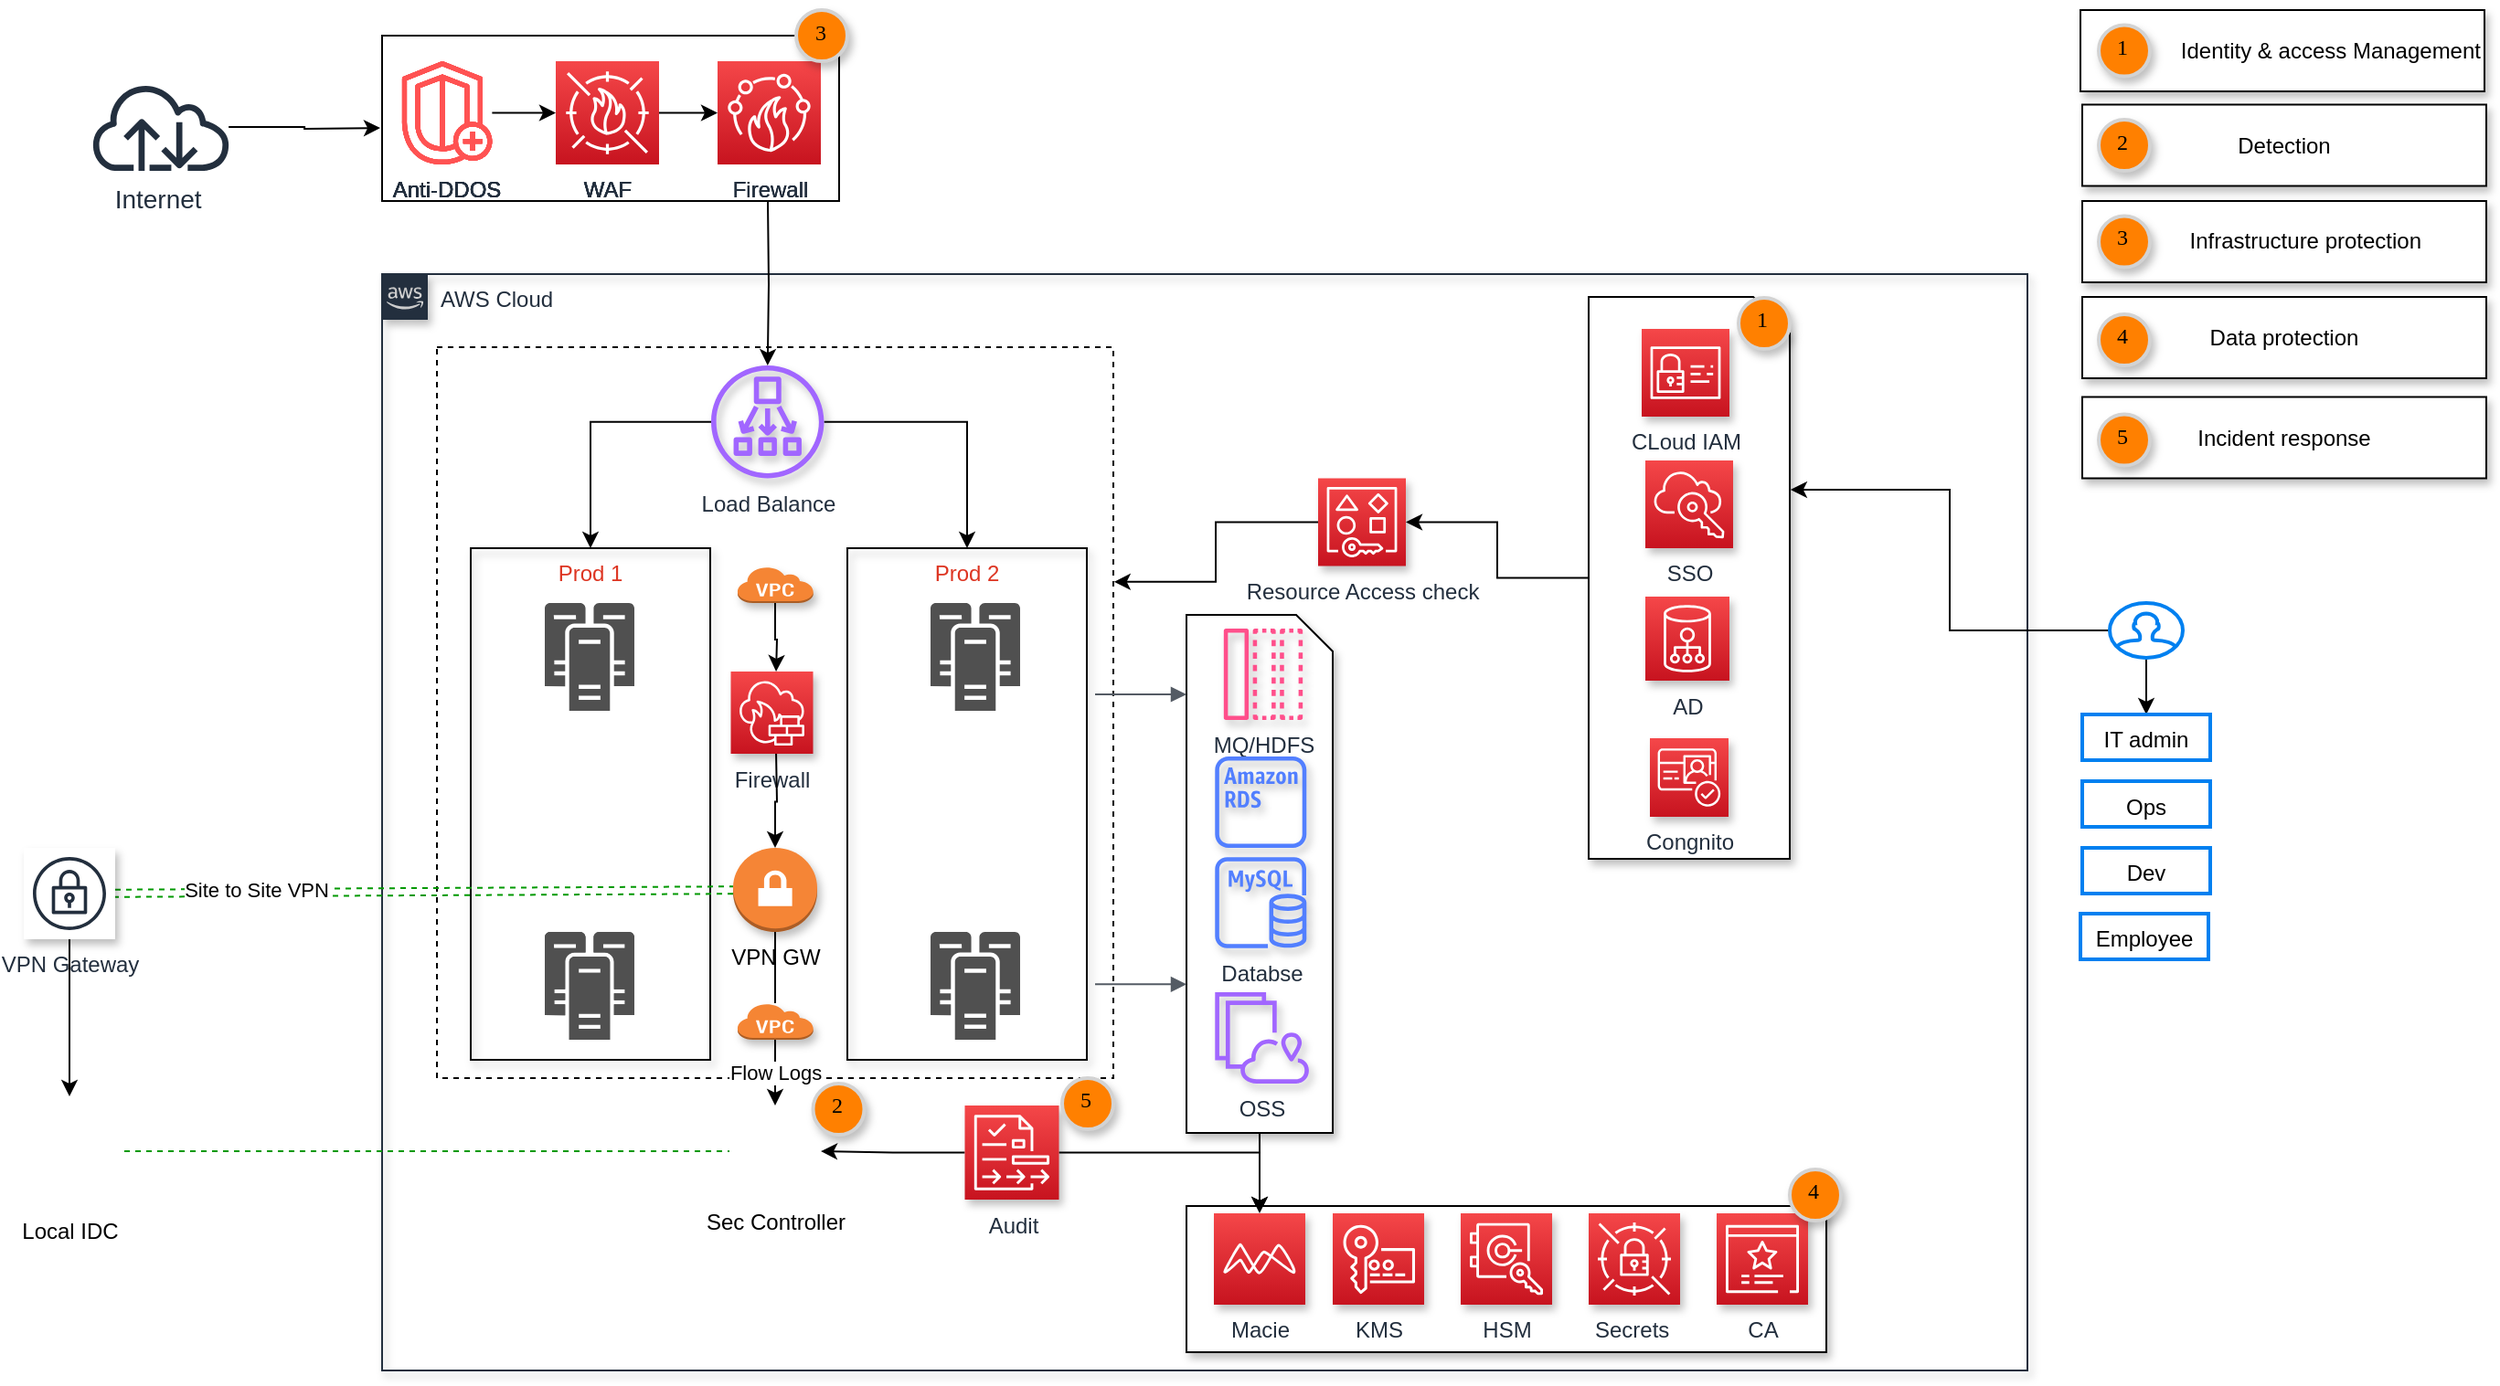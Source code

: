 <mxfile version="15.0.3" type="github">
  <diagram id="Ht1M8jgEwFfnCIfOTk4-" name="Page-1">
    <mxGraphModel dx="1703" dy="727" grid="1" gridSize="10" guides="1" tooltips="1" connect="1" arrows="1" fold="1" page="1" pageScale="1" pageWidth="1169" pageHeight="827" math="0" shadow="0">
      <root>
        <mxCell id="0" />
        <mxCell id="1" parent="0" />
        <mxCell id="SFy-r6-ZwJ_fSL5g5nnQ-179" value="AWS Cloud" style="points=[[0,0],[0.25,0],[0.5,0],[0.75,0],[1,0],[1,0.25],[1,0.5],[1,0.75],[1,1],[0.75,1],[0.5,1],[0.25,1],[0,1],[0,0.75],[0,0.5],[0,0.25]];outlineConnect=0;gradientColor=none;html=1;whiteSpace=wrap;fontSize=12;fontStyle=0;shape=mxgraph.aws4.group;grIcon=mxgraph.aws4.group_aws_cloud_alt;strokeColor=#232F3E;fillColor=none;verticalAlign=top;align=left;spacingLeft=30;fontColor=#232F3E;dashed=0;shadow=1;" vertex="1" parent="1">
          <mxGeometry x="240" y="160" width="900" height="600" as="geometry" />
        </mxCell>
        <mxCell id="SFy-r6-ZwJ_fSL5g5nnQ-29" value="" style="fillColor=none;strokeColor=#000000;verticalAlign=top;fontStyle=0;fontColor=#DD3522;" vertex="1" parent="1">
          <mxGeometry x="240" y="29.5" width="250" height="90.5" as="geometry" />
        </mxCell>
        <mxCell id="UEzPUAAOIrF-is8g5C7q-107" value="" style="rounded=0;whiteSpace=wrap;html=1;labelBackgroundColor=none;fillColor=none;dashed=1;" parent="1" vertex="1">
          <mxGeometry x="270" y="200" width="370" height="400" as="geometry" />
        </mxCell>
        <mxCell id="SFy-r6-ZwJ_fSL5g5nnQ-14" style="edgeStyle=orthogonalEdgeStyle;rounded=0;orthogonalLoop=1;jettySize=auto;html=1;entryX=0;entryY=0.5;entryDx=0;entryDy=0;" edge="1" parent="1" source="SFy-r6-ZwJ_fSL5g5nnQ-13">
          <mxGeometry relative="1" as="geometry">
            <mxPoint x="239" y="80" as="targetPoint" />
          </mxGeometry>
        </mxCell>
        <mxCell id="SFy-r6-ZwJ_fSL5g5nnQ-13" value="&lt;font style=&quot;font-size: 14px&quot;&gt;Internet&amp;nbsp;&lt;/font&gt;" style="outlineConnect=0;fontColor=#232F3E;gradientColor=none;fillColor=#232F3E;strokeColor=none;dashed=0;verticalLabelPosition=bottom;verticalAlign=top;align=center;html=1;fontSize=12;fontStyle=0;aspect=fixed;pointerEvents=1;shape=mxgraph.aws4.internet;" vertex="1" parent="1">
          <mxGeometry x="80" y="55.5" width="78" height="48" as="geometry" />
        </mxCell>
        <mxCell id="SFy-r6-ZwJ_fSL5g5nnQ-16" value="Anti-DDOS" style="outlineConnect=0;fontColor=#232F3E;gradientColor=none;fillColor=#FF5252;strokeColor=none;dashed=0;verticalLabelPosition=bottom;verticalAlign=top;align=center;html=1;fontSize=12;fontStyle=0;aspect=fixed;pointerEvents=1;shape=mxgraph.aws4.shield_shield_advanced;" vertex="1" parent="1">
          <mxGeometry x="250" y="43.5" width="50.71" height="56.5" as="geometry" />
        </mxCell>
        <mxCell id="SFy-r6-ZwJ_fSL5g5nnQ-17" value="WAF" style="points=[[0,0,0],[0.25,0,0],[0.5,0,0],[0.75,0,0],[1,0,0],[0,1,0],[0.25,1,0],[0.5,1,0],[0.75,1,0],[1,1,0],[0,0.25,0],[0,0.5,0],[0,0.75,0],[1,0.25,0],[1,0.5,0],[1,0.75,0]];outlineConnect=0;fontColor=#232F3E;gradientColor=#F54749;gradientDirection=north;fillColor=#C7131F;strokeColor=#ffffff;dashed=0;verticalLabelPosition=bottom;verticalAlign=top;align=center;html=1;fontSize=12;fontStyle=0;aspect=fixed;shape=mxgraph.aws4.resourceIcon;resIcon=mxgraph.aws4.waf;" vertex="1" parent="1">
          <mxGeometry x="335" y="43.5" width="56.5" height="56.5" as="geometry" />
        </mxCell>
        <mxCell id="SFy-r6-ZwJ_fSL5g5nnQ-20" value="Firewall" style="points=[[0,0,0],[0.25,0,0],[0.5,0,0],[0.75,0,0],[1,0,0],[0,1,0],[0.25,1,0],[0.5,1,0],[0.75,1,0],[1,1,0],[0,0.25,0],[0,0.5,0],[0,0.75,0],[1,0.25,0],[1,0.5,0],[1,0.75,0]];outlineConnect=0;fontColor=#232F3E;gradientColor=#F54749;gradientDirection=north;fillColor=#C7131F;strokeColor=#ffffff;dashed=0;verticalLabelPosition=bottom;verticalAlign=top;align=center;html=1;fontSize=12;fontStyle=0;aspect=fixed;shape=mxgraph.aws4.resourceIcon;resIcon=mxgraph.aws4.firewall_manager;" vertex="1" parent="1">
          <mxGeometry x="423.5" y="43.5" width="56.5" height="56.5" as="geometry" />
        </mxCell>
        <mxCell id="SFy-r6-ZwJ_fSL5g5nnQ-21" value="Firewall" style="points=[[0,0,0],[0.25,0,0],[0.5,0,0],[0.75,0,0],[1,0,0],[0,1,0],[0.25,1,0],[0.5,1,0],[0.75,1,0],[1,1,0],[0,0.25,0],[0,0.5,0],[0,0.75,0],[1,0.25,0],[1,0.5,0],[1,0.75,0]];outlineConnect=0;fontColor=#232F3E;gradientColor=#F54749;gradientDirection=north;fillColor=#C7131F;strokeColor=#ffffff;dashed=0;verticalLabelPosition=bottom;verticalAlign=top;align=center;html=1;fontSize=12;fontStyle=0;aspect=fixed;shape=mxgraph.aws4.resourceIcon;resIcon=mxgraph.aws4.firewall_manager;" vertex="1" parent="1">
          <mxGeometry x="423.5" y="43.5" width="56.5" height="56.5" as="geometry" />
        </mxCell>
        <mxCell id="SFy-r6-ZwJ_fSL5g5nnQ-51" value="" style="edgeStyle=orthogonalEdgeStyle;rounded=0;orthogonalLoop=1;jettySize=auto;html=1;" edge="1" parent="1" target="SFy-r6-ZwJ_fSL5g5nnQ-49">
          <mxGeometry relative="1" as="geometry">
            <mxPoint x="451" y="120" as="sourcePoint" />
          </mxGeometry>
        </mxCell>
        <mxCell id="SFy-r6-ZwJ_fSL5g5nnQ-23" value="Firewall" style="points=[[0,0,0],[0.25,0,0],[0.5,0,0],[0.75,0,0],[1,0,0],[0,1,0],[0.25,1,0],[0.5,1,0],[0.75,1,0],[1,1,0],[0,0.25,0],[0,0.5,0],[0,0.75,0],[1,0.25,0],[1,0.5,0],[1,0.75,0]];outlineConnect=0;fontColor=#232F3E;gradientColor=#F54749;gradientDirection=north;fillColor=#C7131F;strokeColor=#ffffff;dashed=0;verticalLabelPosition=bottom;verticalAlign=top;align=center;html=1;fontSize=12;fontStyle=0;aspect=fixed;shape=mxgraph.aws4.resourceIcon;resIcon=mxgraph.aws4.firewall_manager;flipH=1;" vertex="1" parent="1">
          <mxGeometry x="423.5" y="43.5" width="56.5" height="56.5" as="geometry" />
        </mxCell>
        <mxCell id="SFy-r6-ZwJ_fSL5g5nnQ-27" value="Anti-DDOS" style="outlineConnect=0;fontColor=#232F3E;gradientColor=none;fillColor=#FF5252;strokeColor=none;dashed=0;verticalLabelPosition=bottom;verticalAlign=top;align=center;html=1;fontSize=12;fontStyle=0;aspect=fixed;pointerEvents=1;shape=mxgraph.aws4.shield_shield_advanced;" vertex="1" parent="1">
          <mxGeometry x="250" y="43.5" width="50.71" height="56.5" as="geometry" />
        </mxCell>
        <mxCell id="SFy-r6-ZwJ_fSL5g5nnQ-28" value="WAF" style="points=[[0,0,0],[0.25,0,0],[0.5,0,0],[0.75,0,0],[1,0,0],[0,1,0],[0.25,1,0],[0.5,1,0],[0.75,1,0],[1,1,0],[0,0.25,0],[0,0.5,0],[0,0.75,0],[1,0.25,0],[1,0.5,0],[1,0.75,0]];outlineConnect=0;fontColor=#232F3E;gradientColor=#F54749;gradientDirection=north;fillColor=#C7131F;strokeColor=#ffffff;dashed=0;verticalLabelPosition=bottom;verticalAlign=top;align=center;html=1;fontSize=12;fontStyle=0;aspect=fixed;shape=mxgraph.aws4.resourceIcon;resIcon=mxgraph.aws4.waf;" vertex="1" parent="1">
          <mxGeometry x="335" y="43.5" width="56.5" height="56.5" as="geometry" />
        </mxCell>
        <mxCell id="SFy-r6-ZwJ_fSL5g5nnQ-32" value="Anti-DDOS" style="outlineConnect=0;fontColor=#232F3E;gradientColor=none;fillColor=#FF5252;strokeColor=none;dashed=0;verticalLabelPosition=bottom;verticalAlign=top;align=center;html=1;fontSize=12;fontStyle=0;aspect=fixed;pointerEvents=1;shape=mxgraph.aws4.shield_shield_advanced;" vertex="1" parent="1">
          <mxGeometry x="250" y="43.5" width="50.71" height="56.5" as="geometry" />
        </mxCell>
        <mxCell id="SFy-r6-ZwJ_fSL5g5nnQ-33" value="WAF" style="points=[[0,0,0],[0.25,0,0],[0.5,0,0],[0.75,0,0],[1,0,0],[0,1,0],[0.25,1,0],[0.5,1,0],[0.75,1,0],[1,1,0],[0,0.25,0],[0,0.5,0],[0,0.75,0],[1,0.25,0],[1,0.5,0],[1,0.75,0]];outlineConnect=0;fontColor=#232F3E;gradientColor=#F54749;gradientDirection=north;fillColor=#C7131F;strokeColor=#ffffff;dashed=0;verticalLabelPosition=bottom;verticalAlign=top;align=center;html=1;fontSize=12;fontStyle=0;aspect=fixed;shape=mxgraph.aws4.resourceIcon;resIcon=mxgraph.aws4.waf;" vertex="1" parent="1">
          <mxGeometry x="335" y="43.5" width="56.5" height="56.5" as="geometry" />
        </mxCell>
        <mxCell id="SFy-r6-ZwJ_fSL5g5nnQ-34" value="Anti-DDOS" style="outlineConnect=0;fontColor=#232F3E;gradientColor=none;fillColor=#FF5252;strokeColor=none;dashed=0;verticalLabelPosition=bottom;verticalAlign=top;align=center;html=1;fontSize=12;fontStyle=0;aspect=fixed;pointerEvents=1;shape=mxgraph.aws4.shield_shield_advanced;" vertex="1" parent="1">
          <mxGeometry x="250" y="43.5" width="50.71" height="56.5" as="geometry" />
        </mxCell>
        <mxCell id="SFy-r6-ZwJ_fSL5g5nnQ-35" value="WAF" style="points=[[0,0,0],[0.25,0,0],[0.5,0,0],[0.75,0,0],[1,0,0],[0,1,0],[0.25,1,0],[0.5,1,0],[0.75,1,0],[1,1,0],[0,0.25,0],[0,0.5,0],[0,0.75,0],[1,0.25,0],[1,0.5,0],[1,0.75,0]];outlineConnect=0;fontColor=#232F3E;gradientColor=#F54749;gradientDirection=north;fillColor=#C7131F;strokeColor=#ffffff;dashed=0;verticalLabelPosition=bottom;verticalAlign=top;align=center;html=1;fontSize=12;fontStyle=0;aspect=fixed;shape=mxgraph.aws4.resourceIcon;resIcon=mxgraph.aws4.waf;" vertex="1" parent="1">
          <mxGeometry x="335" y="43.5" width="56.5" height="56.5" as="geometry" />
        </mxCell>
        <mxCell id="SFy-r6-ZwJ_fSL5g5nnQ-36" value="Anti-DDOS" style="outlineConnect=0;fontColor=#232F3E;gradientColor=none;fillColor=#FF5252;strokeColor=none;dashed=0;verticalLabelPosition=bottom;verticalAlign=top;align=center;html=1;fontSize=12;fontStyle=0;aspect=fixed;pointerEvents=1;shape=mxgraph.aws4.shield_shield_advanced;" vertex="1" parent="1">
          <mxGeometry x="250" y="43.5" width="50.71" height="56.5" as="geometry" />
        </mxCell>
        <mxCell id="SFy-r6-ZwJ_fSL5g5nnQ-44" value="" style="edgeStyle=orthogonalEdgeStyle;rounded=0;orthogonalLoop=1;jettySize=auto;html=1;" edge="1" parent="1" source="SFy-r6-ZwJ_fSL5g5nnQ-41" target="SFy-r6-ZwJ_fSL5g5nnQ-23">
          <mxGeometry relative="1" as="geometry" />
        </mxCell>
        <mxCell id="SFy-r6-ZwJ_fSL5g5nnQ-41" value="WAF" style="points=[[0,0,0],[0.25,0,0],[0.5,0,0],[0.75,0,0],[1,0,0],[0,1,0],[0.25,1,0],[0.5,1,0],[0.75,1,0],[1,1,0],[0,0.25,0],[0,0.5,0],[0,0.75,0],[1,0.25,0],[1,0.5,0],[1,0.75,0]];outlineConnect=0;fontColor=#232F3E;gradientColor=#F54749;gradientDirection=north;fillColor=#C7131F;strokeColor=#ffffff;dashed=0;verticalLabelPosition=bottom;verticalAlign=top;align=center;html=1;fontSize=12;fontStyle=0;aspect=fixed;shape=mxgraph.aws4.resourceIcon;resIcon=mxgraph.aws4.waf;" vertex="1" parent="1">
          <mxGeometry x="335" y="43.5" width="56.5" height="56.5" as="geometry" />
        </mxCell>
        <mxCell id="SFy-r6-ZwJ_fSL5g5nnQ-43" value="" style="edgeStyle=orthogonalEdgeStyle;rounded=0;orthogonalLoop=1;jettySize=auto;html=1;" edge="1" parent="1" source="SFy-r6-ZwJ_fSL5g5nnQ-42" target="SFy-r6-ZwJ_fSL5g5nnQ-41">
          <mxGeometry relative="1" as="geometry" />
        </mxCell>
        <mxCell id="SFy-r6-ZwJ_fSL5g5nnQ-42" value="Anti-DDOS" style="outlineConnect=0;fontColor=#232F3E;gradientColor=none;fillColor=#FF5252;strokeColor=none;dashed=0;verticalLabelPosition=bottom;verticalAlign=top;align=center;html=1;fontSize=12;fontStyle=0;aspect=fixed;pointerEvents=1;shape=mxgraph.aws4.shield_shield_advanced;" vertex="1" parent="1">
          <mxGeometry x="250" y="43.5" width="50.71" height="56.5" as="geometry" />
        </mxCell>
        <mxCell id="SFy-r6-ZwJ_fSL5g5nnQ-66" style="edgeStyle=orthogonalEdgeStyle;rounded=0;orthogonalLoop=1;jettySize=auto;html=1;entryX=0.5;entryY=0;entryDx=0;entryDy=0;" edge="1" parent="1" source="SFy-r6-ZwJ_fSL5g5nnQ-49" target="SFy-r6-ZwJ_fSL5g5nnQ-55">
          <mxGeometry relative="1" as="geometry" />
        </mxCell>
        <mxCell id="SFy-r6-ZwJ_fSL5g5nnQ-70" style="edgeStyle=orthogonalEdgeStyle;rounded=0;orthogonalLoop=1;jettySize=auto;html=1;entryX=0.5;entryY=0;entryDx=0;entryDy=0;" edge="1" parent="1" source="SFy-r6-ZwJ_fSL5g5nnQ-49" target="SFy-r6-ZwJ_fSL5g5nnQ-67">
          <mxGeometry relative="1" as="geometry" />
        </mxCell>
        <mxCell id="SFy-r6-ZwJ_fSL5g5nnQ-49" value="Load Balance" style="outlineConnect=0;fontColor=#232F3E;gradientColor=none;fillColor=#A166FF;strokeColor=none;dashed=0;verticalLabelPosition=bottom;verticalAlign=top;align=center;html=1;fontSize=12;fontStyle=0;aspect=fixed;pointerEvents=1;shape=mxgraph.aws4.network_load_balancer;shadow=1;direction=south;" vertex="1" parent="1">
          <mxGeometry x="420" y="210" width="61.75" height="61.75" as="geometry" />
        </mxCell>
        <mxCell id="SFy-r6-ZwJ_fSL5g5nnQ-55" value="Prod 1" style="fillColor=none;strokeColor=#000000;verticalAlign=top;fontStyle=0;fontColor=#DD3522;shadow=1;" vertex="1" parent="1">
          <mxGeometry x="288.5" y="310" width="131" height="280" as="geometry" />
        </mxCell>
        <mxCell id="SFy-r6-ZwJ_fSL5g5nnQ-67" value="Prod 2" style="fillColor=none;strokeColor=#000000;verticalAlign=top;fontStyle=0;fontColor=#DD3522;shadow=1;" vertex="1" parent="1">
          <mxGeometry x="494.5" y="310" width="131" height="280" as="geometry" />
        </mxCell>
        <mxCell id="SFy-r6-ZwJ_fSL5g5nnQ-82" value="" style="pointerEvents=1;shadow=0;dashed=0;html=1;strokeColor=none;fillColor=#505050;labelPosition=center;verticalLabelPosition=bottom;verticalAlign=top;outlineConnect=0;align=center;shape=mxgraph.office.servers.cluster_server;" vertex="1" parent="1">
          <mxGeometry x="329" y="340" width="49" height="59" as="geometry" />
        </mxCell>
        <mxCell id="SFy-r6-ZwJ_fSL5g5nnQ-84" value="" style="pointerEvents=1;shadow=0;dashed=0;html=1;strokeColor=none;fillColor=#505050;labelPosition=center;verticalLabelPosition=bottom;verticalAlign=top;outlineConnect=0;align=center;shape=mxgraph.office.servers.cluster_server;" vertex="1" parent="1">
          <mxGeometry x="329" y="520" width="49" height="59" as="geometry" />
        </mxCell>
        <mxCell id="SFy-r6-ZwJ_fSL5g5nnQ-85" value="" style="pointerEvents=1;shadow=0;dashed=0;html=1;strokeColor=none;fillColor=#505050;labelPosition=center;verticalLabelPosition=bottom;verticalAlign=top;outlineConnect=0;align=center;shape=mxgraph.office.servers.cluster_server;" vertex="1" parent="1">
          <mxGeometry x="329" y="520" width="49" height="59" as="geometry" />
        </mxCell>
        <mxCell id="SFy-r6-ZwJ_fSL5g5nnQ-87" value="" style="pointerEvents=1;shadow=0;dashed=0;html=1;strokeColor=none;fillColor=#505050;labelPosition=center;verticalLabelPosition=bottom;verticalAlign=top;outlineConnect=0;align=center;shape=mxgraph.office.servers.cluster_server;" vertex="1" parent="1">
          <mxGeometry x="540" y="340" width="49" height="59" as="geometry" />
        </mxCell>
        <mxCell id="SFy-r6-ZwJ_fSL5g5nnQ-88" value="" style="pointerEvents=1;shadow=0;dashed=0;html=1;strokeColor=none;fillColor=#505050;labelPosition=center;verticalLabelPosition=bottom;verticalAlign=top;outlineConnect=0;align=center;shape=mxgraph.office.servers.cluster_server;" vertex="1" parent="1">
          <mxGeometry x="540" y="520" width="49" height="59" as="geometry" />
        </mxCell>
        <mxCell id="SFy-r6-ZwJ_fSL5g5nnQ-91" value="Firewall" style="points=[[0,0,0],[0.25,0,0],[0.5,0,0],[0.75,0,0],[1,0,0],[0,1,0],[0.25,1,0],[0.5,1,0],[0.75,1,0],[1,1,0],[0,0.25,0],[0,0.5,0],[0,0.75,0],[1,0.25,0],[1,0.5,0],[1,0.75,0]];outlineConnect=0;fontColor=#232F3E;gradientColor=#F54749;gradientDirection=north;fillColor=#C7131F;strokeColor=#ffffff;dashed=0;verticalLabelPosition=bottom;verticalAlign=top;align=center;html=1;fontSize=12;fontStyle=0;aspect=fixed;shape=mxgraph.aws4.resourceIcon;resIcon=mxgraph.aws4.network_firewall;shadow=1;" vertex="1" parent="1">
          <mxGeometry x="430.75" y="377.5" width="45" height="45" as="geometry" />
        </mxCell>
        <mxCell id="SFy-r6-ZwJ_fSL5g5nnQ-99" style="endArrow=none;dashed=1;html=1;shape=link;strokeColor=#009900;" edge="1" parent="1" source="SFy-r6-ZwJ_fSL5g5nnQ-93" target="SFy-r6-ZwJ_fSL5g5nnQ-98">
          <mxGeometry relative="1" as="geometry" />
        </mxCell>
        <mxCell id="SFy-r6-ZwJ_fSL5g5nnQ-103" value="Site to Site VPN" style="edgeLabel;html=1;align=center;verticalAlign=middle;resizable=0;points=[];" vertex="1" connectable="0" parent="SFy-r6-ZwJ_fSL5g5nnQ-99">
          <mxGeometry x="0.179" y="-1" relative="1" as="geometry">
            <mxPoint x="-62" as="offset" />
          </mxGeometry>
        </mxCell>
        <mxCell id="SFy-r6-ZwJ_fSL5g5nnQ-126" value="Flow Logs" style="edgeStyle=orthogonalEdgeStyle;rounded=0;orthogonalLoop=1;jettySize=auto;html=1;strokeColor=#000000;startArrow=none;" edge="1" parent="1" source="SFy-r6-ZwJ_fSL5g5nnQ-130" target="SFy-r6-ZwJ_fSL5g5nnQ-121">
          <mxGeometry relative="1" as="geometry" />
        </mxCell>
        <mxCell id="SFy-r6-ZwJ_fSL5g5nnQ-93" value="VPN GW" style="outlineConnect=0;dashed=0;verticalLabelPosition=bottom;verticalAlign=top;align=center;html=1;shape=mxgraph.aws3.vpn_gateway;fillColor=#F58536;gradientColor=none;shadow=1;strokeColor=#000000;" vertex="1" parent="1">
          <mxGeometry x="432" y="474" width="46" height="46" as="geometry" />
        </mxCell>
        <mxCell id="SFy-r6-ZwJ_fSL5g5nnQ-127" style="endArrow=none;dashed=1;html=1;strokeColor=#009900;" edge="1" parent="1" source="SFy-r6-ZwJ_fSL5g5nnQ-96" target="SFy-r6-ZwJ_fSL5g5nnQ-121">
          <mxGeometry relative="1" as="geometry" />
        </mxCell>
        <mxCell id="SFy-r6-ZwJ_fSL5g5nnQ-96" value="Local IDC" style="shape=image;html=1;verticalAlign=top;verticalLabelPosition=bottom;labelBackgroundColor=#ffffff;imageAspect=0;aspect=fixed;image=https://cdn2.iconfinder.com/data/icons/mini-icon-set-map-location/91/Location_22-128.png;shadow=1;strokeColor=#000000;" vertex="1" parent="1">
          <mxGeometry x="39" y="610" width="60" height="60" as="geometry" />
        </mxCell>
        <mxCell id="SFy-r6-ZwJ_fSL5g5nnQ-102" value="" style="edgeStyle=orthogonalEdgeStyle;rounded=0;orthogonalLoop=1;jettySize=auto;html=1;strokeColor=#000000;" edge="1" parent="1" source="SFy-r6-ZwJ_fSL5g5nnQ-98" target="SFy-r6-ZwJ_fSL5g5nnQ-96">
          <mxGeometry relative="1" as="geometry" />
        </mxCell>
        <mxCell id="SFy-r6-ZwJ_fSL5g5nnQ-98" value="VPN Gateway" style="outlineConnect=0;fontColor=#232F3E;gradientColor=none;strokeColor=#232F3E;fillColor=#ffffff;dashed=0;verticalLabelPosition=bottom;verticalAlign=top;align=center;html=1;fontSize=12;fontStyle=0;aspect=fixed;shape=mxgraph.aws4.resourceIcon;resIcon=mxgraph.aws4.vpn_gateway;shadow=1;" vertex="1" parent="1">
          <mxGeometry x="44" y="474" width="50" height="50" as="geometry" />
        </mxCell>
        <mxCell id="SFy-r6-ZwJ_fSL5g5nnQ-117" value="" style="edgeStyle=orthogonalEdgeStyle;rounded=0;orthogonalLoop=1;jettySize=auto;html=1;strokeColor=#000000;" edge="1" parent="1" source="SFy-r6-ZwJ_fSL5g5nnQ-106">
          <mxGeometry relative="1" as="geometry">
            <mxPoint x="455.529" y="377.5" as="targetPoint" />
          </mxGeometry>
        </mxCell>
        <mxCell id="SFy-r6-ZwJ_fSL5g5nnQ-106" value="" style="outlineConnect=0;dashed=0;verticalLabelPosition=bottom;verticalAlign=top;align=center;html=1;shape=mxgraph.aws3.virtual_private_cloud;fillColor=#F58534;gradientColor=none;shadow=1;strokeColor=#000000;" vertex="1" parent="1">
          <mxGeometry x="434.12" y="320" width="41.75" height="20" as="geometry" />
        </mxCell>
        <mxCell id="SFy-r6-ZwJ_fSL5g5nnQ-118" value="" style="edgeStyle=orthogonalEdgeStyle;rounded=0;orthogonalLoop=1;jettySize=auto;html=1;strokeColor=#000000;" edge="1" parent="1" target="SFy-r6-ZwJ_fSL5g5nnQ-93">
          <mxGeometry relative="1" as="geometry">
            <mxPoint x="455.529" y="422.5" as="sourcePoint" />
          </mxGeometry>
        </mxCell>
        <mxCell id="SFy-r6-ZwJ_fSL5g5nnQ-121" value="Sec Controller" style="shape=image;html=1;verticalAlign=top;verticalLabelPosition=bottom;labelBackgroundColor=#ffffff;imageAspect=0;aspect=fixed;image=https://cdn4.iconfinder.com/data/icons/online-marketing-hand-drawn-vol-4/52/services__support__business__help__assistance__call__center-128.png;shadow=1;strokeColor=#000000;" vertex="1" parent="1">
          <mxGeometry x="430" y="615" width="50" height="50" as="geometry" />
        </mxCell>
        <mxCell id="SFy-r6-ZwJ_fSL5g5nnQ-129" value="" style="verticalLabelPosition=bottom;verticalAlign=top;html=1;shape=card;whiteSpace=wrap;size=20;arcSize=12;shadow=1;strokeColor=#000000;direction=south;" vertex="1" parent="1">
          <mxGeometry x="680" y="346.5" width="80" height="283.5" as="geometry" />
        </mxCell>
        <mxCell id="SFy-r6-ZwJ_fSL5g5nnQ-164" value="" style="edgeStyle=orthogonalEdgeStyle;rounded=0;orthogonalLoop=1;jettySize=auto;html=1;strokeColor=#000000;" edge="1" parent="1" source="SFy-r6-ZwJ_fSL5g5nnQ-129" target="SFy-r6-ZwJ_fSL5g5nnQ-163">
          <mxGeometry relative="1" as="geometry" />
        </mxCell>
        <mxCell id="SFy-r6-ZwJ_fSL5g5nnQ-130" value="" style="outlineConnect=0;dashed=0;verticalLabelPosition=bottom;verticalAlign=top;align=center;html=1;shape=mxgraph.aws3.virtual_private_cloud;fillColor=#F58534;gradientColor=none;shadow=1;strokeColor=#000000;" vertex="1" parent="1">
          <mxGeometry x="434.12" y="559" width="41.75" height="20" as="geometry" />
        </mxCell>
        <mxCell id="SFy-r6-ZwJ_fSL5g5nnQ-131" value="" style="edgeStyle=orthogonalEdgeStyle;rounded=0;orthogonalLoop=1;jettySize=auto;html=1;strokeColor=#000000;endArrow=none;" edge="1" parent="1" source="SFy-r6-ZwJ_fSL5g5nnQ-93" target="SFy-r6-ZwJ_fSL5g5nnQ-130">
          <mxGeometry relative="1" as="geometry">
            <mxPoint x="455" y="520.0" as="sourcePoint" />
            <mxPoint x="455" y="615" as="targetPoint" />
          </mxGeometry>
        </mxCell>
        <mxCell id="SFy-r6-ZwJ_fSL5g5nnQ-137" value="" style="edgeStyle=orthogonalEdgeStyle;rounded=0;orthogonalLoop=1;jettySize=auto;html=1;strokeColor=#000000;" edge="1" parent="1" source="SFy-r6-ZwJ_fSL5g5nnQ-135" target="SFy-r6-ZwJ_fSL5g5nnQ-136">
          <mxGeometry relative="1" as="geometry" />
        </mxCell>
        <mxCell id="SFy-r6-ZwJ_fSL5g5nnQ-142" style="edgeStyle=orthogonalEdgeStyle;rounded=0;orthogonalLoop=1;jettySize=auto;html=1;entryX=0.343;entryY=-0.004;entryDx=0;entryDy=0;entryPerimeter=0;strokeColor=#000000;" edge="1" parent="1" source="SFy-r6-ZwJ_fSL5g5nnQ-135" target="SFy-r6-ZwJ_fSL5g5nnQ-143">
          <mxGeometry relative="1" as="geometry" />
        </mxCell>
        <mxCell id="SFy-r6-ZwJ_fSL5g5nnQ-135" value="" style="html=1;verticalLabelPosition=bottom;align=center;labelBackgroundColor=#ffffff;verticalAlign=top;strokeWidth=2;strokeColor=#0080F0;shadow=0;dashed=0;shape=mxgraph.ios7.icons.user;fillColor=#FFFFFF;" vertex="1" parent="1">
          <mxGeometry x="1185" y="340" width="40" height="30" as="geometry" />
        </mxCell>
        <mxCell id="SFy-r6-ZwJ_fSL5g5nnQ-136" value="IT admin" style="whiteSpace=wrap;html=1;shadow=0;dashed=0;verticalAlign=top;strokeColor=#0080F0;strokeWidth=2;fillColor=#FFFFFF;labelBackgroundColor=#ffffff;" vertex="1" parent="1">
          <mxGeometry x="1170" y="401" width="70" height="25" as="geometry" />
        </mxCell>
        <mxCell id="SFy-r6-ZwJ_fSL5g5nnQ-139" value="Ops" style="whiteSpace=wrap;html=1;shadow=0;dashed=0;verticalAlign=top;strokeColor=#0080F0;strokeWidth=2;fillColor=#FFFFFF;labelBackgroundColor=#ffffff;" vertex="1" parent="1">
          <mxGeometry x="1170" y="437.5" width="70" height="25" as="geometry" />
        </mxCell>
        <mxCell id="SFy-r6-ZwJ_fSL5g5nnQ-140" value="Dev" style="whiteSpace=wrap;html=1;shadow=0;dashed=0;verticalAlign=top;strokeColor=#0080F0;strokeWidth=2;fillColor=#FFFFFF;labelBackgroundColor=#ffffff;" vertex="1" parent="1">
          <mxGeometry x="1170" y="474" width="70" height="25" as="geometry" />
        </mxCell>
        <mxCell id="SFy-r6-ZwJ_fSL5g5nnQ-141" value="Employee" style="whiteSpace=wrap;html=1;shadow=0;dashed=0;verticalAlign=top;strokeColor=#0080F0;strokeWidth=2;fillColor=#FFFFFF;labelBackgroundColor=#ffffff;" vertex="1" parent="1">
          <mxGeometry x="1169" y="510" width="70" height="25" as="geometry" />
        </mxCell>
        <mxCell id="SFy-r6-ZwJ_fSL5g5nnQ-156" style="edgeStyle=orthogonalEdgeStyle;rounded=0;orthogonalLoop=1;jettySize=auto;html=1;entryX=1;entryY=0.5;entryDx=0;entryDy=0;entryPerimeter=0;strokeColor=#000000;" edge="1" parent="1" source="SFy-r6-ZwJ_fSL5g5nnQ-143" target="SFy-r6-ZwJ_fSL5g5nnQ-149">
          <mxGeometry relative="1" as="geometry" />
        </mxCell>
        <mxCell id="SFy-r6-ZwJ_fSL5g5nnQ-143" value="" style="verticalLabelPosition=bottom;verticalAlign=top;html=1;shape=card;whiteSpace=wrap;size=20;arcSize=12;shadow=1;strokeColor=#000000;direction=south;" vertex="1" parent="1">
          <mxGeometry x="900" y="172.5" width="110" height="307.5" as="geometry" />
        </mxCell>
        <mxCell id="SFy-r6-ZwJ_fSL5g5nnQ-145" value="SSO&lt;br&gt;" style="points=[[0,0,0],[0.25,0,0],[0.5,0,0],[0.75,0,0],[1,0,0],[0,1,0],[0.25,1,0],[0.5,1,0],[0.75,1,0],[1,1,0],[0,0.25,0],[0,0.5,0],[0,0.75,0],[1,0.25,0],[1,0.5,0],[1,0.75,0]];outlineConnect=0;fontColor=#232F3E;gradientColor=#F54749;gradientDirection=north;fillColor=#C7131F;strokeColor=#ffffff;dashed=0;verticalLabelPosition=bottom;verticalAlign=top;align=center;html=1;fontSize=12;fontStyle=0;aspect=fixed;shape=mxgraph.aws4.resourceIcon;resIcon=mxgraph.aws4.single_sign_on;shadow=1;" vertex="1" parent="1">
          <mxGeometry x="931" y="262" width="48" height="48" as="geometry" />
        </mxCell>
        <mxCell id="SFy-r6-ZwJ_fSL5g5nnQ-146" value="AD" style="points=[[0,0,0],[0.25,0,0],[0.5,0,0],[0.75,0,0],[1,0,0],[0,1,0],[0.25,1,0],[0.5,1,0],[0.75,1,0],[1,1,0],[0,0.25,0],[0,0.5,0],[0,0.75,0],[1,0.25,0],[1,0.5,0],[1,0.75,0]];outlineConnect=0;fontColor=#232F3E;gradientColor=#F54749;gradientDirection=north;fillColor=#C7131F;strokeColor=#ffffff;dashed=0;verticalLabelPosition=bottom;verticalAlign=top;align=center;html=1;fontSize=12;fontStyle=0;aspect=fixed;shape=mxgraph.aws4.resourceIcon;resIcon=mxgraph.aws4.cloud_directory;shadow=1;" vertex="1" parent="1">
          <mxGeometry x="931" y="336.5" width="46" height="46" as="geometry" />
        </mxCell>
        <mxCell id="SFy-r6-ZwJ_fSL5g5nnQ-147" value="CLoud IAM" style="points=[[0,0,0],[0.25,0,0],[0.5,0,0],[0.75,0,0],[1,0,0],[0,1,0],[0.25,1,0],[0.5,1,0],[0.75,1,0],[1,1,0],[0,0.25,0],[0,0.5,0],[0,0.75,0],[1,0.25,0],[1,0.5,0],[1,0.75,0]];outlineConnect=0;fontColor=#232F3E;gradientColor=#F54749;gradientDirection=north;fillColor=#C7131F;strokeColor=#ffffff;dashed=0;verticalLabelPosition=bottom;verticalAlign=top;align=center;html=1;fontSize=12;fontStyle=0;aspect=fixed;shape=mxgraph.aws4.resourceIcon;resIcon=mxgraph.aws4.identity_and_access_management;shadow=1;" vertex="1" parent="1">
          <mxGeometry x="929" y="190" width="48" height="48" as="geometry" />
        </mxCell>
        <mxCell id="SFy-r6-ZwJ_fSL5g5nnQ-155" style="edgeStyle=orthogonalEdgeStyle;rounded=0;orthogonalLoop=1;jettySize=auto;html=1;entryX=1.001;entryY=0.321;entryDx=0;entryDy=0;entryPerimeter=0;strokeColor=#000000;" edge="1" parent="1" source="SFy-r6-ZwJ_fSL5g5nnQ-149" target="UEzPUAAOIrF-is8g5C7q-107">
          <mxGeometry relative="1" as="geometry" />
        </mxCell>
        <mxCell id="SFy-r6-ZwJ_fSL5g5nnQ-149" value="Resource Access check" style="points=[[0,0,0],[0.25,0,0],[0.5,0,0],[0.75,0,0],[1,0,0],[0,1,0],[0.25,1,0],[0.5,1,0],[0.75,1,0],[1,1,0],[0,0.25,0],[0,0.5,0],[0,0.75,0],[1,0.25,0],[1,0.5,0],[1,0.75,0]];outlineConnect=0;fontColor=#232F3E;gradientColor=#F54749;gradientDirection=north;fillColor=#C7131F;strokeColor=#ffffff;dashed=0;verticalLabelPosition=bottom;verticalAlign=top;align=center;html=1;fontSize=12;fontStyle=0;aspect=fixed;shape=mxgraph.aws4.resourceIcon;resIcon=mxgraph.aws4.resource_access_manager;shadow=1;" vertex="1" parent="1">
          <mxGeometry x="752" y="271.75" width="48" height="48" as="geometry" />
        </mxCell>
        <mxCell id="SFy-r6-ZwJ_fSL5g5nnQ-153" value="Congnito" style="points=[[0,0,0],[0.25,0,0],[0.5,0,0],[0.75,0,0],[1,0,0],[0,1,0],[0.25,1,0],[0.5,1,0],[0.75,1,0],[1,1,0],[0,0.25,0],[0,0.5,0],[0,0.75,0],[1,0.25,0],[1,0.5,0],[1,0.75,0]];outlineConnect=0;fontColor=#232F3E;gradientColor=#F54749;gradientDirection=north;fillColor=#C7131F;strokeColor=#ffffff;dashed=0;verticalLabelPosition=bottom;verticalAlign=top;align=center;html=1;fontSize=12;fontStyle=0;aspect=fixed;shape=mxgraph.aws4.resourceIcon;resIcon=mxgraph.aws4.cognito;shadow=1;" vertex="1" parent="1">
          <mxGeometry x="933.5" y="414" width="43" height="43" as="geometry" />
        </mxCell>
        <mxCell id="SFy-r6-ZwJ_fSL5g5nnQ-157" value="MQ/HDFS" style="outlineConnect=0;fontColor=#232F3E;gradientColor=none;fillColor=#FF4F8B;strokeColor=none;dashed=0;verticalLabelPosition=bottom;verticalAlign=top;align=center;html=1;fontSize=12;fontStyle=0;aspect=fixed;pointerEvents=1;shape=mxgraph.aws4.message;shadow=1;" vertex="1" parent="1">
          <mxGeometry x="697.64" y="354" width="48.72" height="50" as="geometry" />
        </mxCell>
        <mxCell id="SFy-r6-ZwJ_fSL5g5nnQ-158" value="" style="outlineConnect=0;fontColor=#232F3E;gradientColor=none;fillColor=#527FFF;strokeColor=none;dashed=0;verticalLabelPosition=bottom;verticalAlign=top;align=center;html=1;fontSize=12;fontStyle=0;aspect=fixed;pointerEvents=1;shape=mxgraph.aws4.rds_instance_alt;shadow=1;" vertex="1" parent="1">
          <mxGeometry x="695.64" y="424" width="50" height="50" as="geometry" />
        </mxCell>
        <mxCell id="SFy-r6-ZwJ_fSL5g5nnQ-160" value="Databse" style="outlineConnect=0;fontColor=#232F3E;gradientColor=none;fillColor=#527FFF;strokeColor=none;dashed=0;verticalLabelPosition=bottom;verticalAlign=top;align=center;html=1;fontSize=12;fontStyle=0;aspect=fixed;pointerEvents=1;shape=mxgraph.aws4.rds_mysql_instance;shadow=1;" vertex="1" parent="1">
          <mxGeometry x="695.64" y="479" width="50" height="50" as="geometry" />
        </mxCell>
        <mxCell id="SFy-r6-ZwJ_fSL5g5nnQ-162" value="" style="rounded=0;whiteSpace=wrap;html=1;shadow=1;strokeColor=#000000;fillColor=#FFFFFF;" vertex="1" parent="1">
          <mxGeometry x="680" y="670" width="350" height="80" as="geometry" />
        </mxCell>
        <mxCell id="SFy-r6-ZwJ_fSL5g5nnQ-161" value="OSS" style="outlineConnect=0;fontColor=#232F3E;gradientColor=none;fillColor=#A166FF;strokeColor=none;dashed=0;verticalLabelPosition=bottom;verticalAlign=top;align=center;html=1;fontSize=12;fontStyle=0;aspect=fixed;pointerEvents=1;shape=mxgraph.aws4.service;shadow=1;" vertex="1" parent="1">
          <mxGeometry x="695.64" y="553" width="51.32" height="50" as="geometry" />
        </mxCell>
        <mxCell id="SFy-r6-ZwJ_fSL5g5nnQ-163" value="Macie" style="points=[[0,0,0],[0.25,0,0],[0.5,0,0],[0.75,0,0],[1,0,0],[0,1,0],[0.25,1,0],[0.5,1,0],[0.75,1,0],[1,1,0],[0,0.25,0],[0,0.5,0],[0,0.75,0],[1,0.25,0],[1,0.5,0],[1,0.75,0]];outlineConnect=0;fontColor=#232F3E;gradientColor=#F54749;gradientDirection=north;fillColor=#C7131F;strokeColor=#ffffff;dashed=0;verticalLabelPosition=bottom;verticalAlign=top;align=center;html=1;fontSize=12;fontStyle=0;aspect=fixed;shape=mxgraph.aws4.resourceIcon;resIcon=mxgraph.aws4.macie;shadow=1;" vertex="1" parent="1">
          <mxGeometry x="695" y="674" width="50" height="50" as="geometry" />
        </mxCell>
        <mxCell id="SFy-r6-ZwJ_fSL5g5nnQ-167" value="KMS" style="points=[[0,0,0],[0.25,0,0],[0.5,0,0],[0.75,0,0],[1,0,0],[0,1,0],[0.25,1,0],[0.5,1,0],[0.75,1,0],[1,1,0],[0,0.25,0],[0,0.5,0],[0,0.75,0],[1,0.25,0],[1,0.5,0],[1,0.75,0]];outlineConnect=0;fontColor=#232F3E;gradientColor=#F54749;gradientDirection=north;fillColor=#C7131F;strokeColor=#ffffff;dashed=0;verticalLabelPosition=bottom;verticalAlign=top;align=center;html=1;fontSize=12;fontStyle=0;aspect=fixed;shape=mxgraph.aws4.resourceIcon;resIcon=mxgraph.aws4.key_management_service;shadow=1;" vertex="1" parent="1">
          <mxGeometry x="760" y="674" width="50" height="50" as="geometry" />
        </mxCell>
        <mxCell id="SFy-r6-ZwJ_fSL5g5nnQ-168" value="HSM" style="points=[[0,0,0],[0.25,0,0],[0.5,0,0],[0.75,0,0],[1,0,0],[0,1,0],[0.25,1,0],[0.5,1,0],[0.75,1,0],[1,1,0],[0,0.25,0],[0,0.5,0],[0,0.75,0],[1,0.25,0],[1,0.5,0],[1,0.75,0]];outlineConnect=0;fontColor=#232F3E;gradientColor=#F54749;gradientDirection=north;fillColor=#C7131F;strokeColor=#ffffff;dashed=0;verticalLabelPosition=bottom;verticalAlign=top;align=center;html=1;fontSize=12;fontStyle=0;aspect=fixed;shape=mxgraph.aws4.resourceIcon;resIcon=mxgraph.aws4.cloudhsm;shadow=1;" vertex="1" parent="1">
          <mxGeometry x="830" y="674" width="50" height="50" as="geometry" />
        </mxCell>
        <mxCell id="SFy-r6-ZwJ_fSL5g5nnQ-169" value="Secrets&amp;nbsp;" style="points=[[0,0,0],[0.25,0,0],[0.5,0,0],[0.75,0,0],[1,0,0],[0,1,0],[0.25,1,0],[0.5,1,0],[0.75,1,0],[1,1,0],[0,0.25,0],[0,0.5,0],[0,0.75,0],[1,0.25,0],[1,0.5,0],[1,0.75,0]];outlineConnect=0;fontColor=#232F3E;gradientColor=#F54749;gradientDirection=north;fillColor=#C7131F;strokeColor=#ffffff;dashed=0;verticalLabelPosition=bottom;verticalAlign=top;align=center;html=1;fontSize=12;fontStyle=0;aspect=fixed;shape=mxgraph.aws4.resourceIcon;resIcon=mxgraph.aws4.secrets_manager;shadow=1;" vertex="1" parent="1">
          <mxGeometry x="900" y="674" width="50" height="50" as="geometry" />
        </mxCell>
        <mxCell id="SFy-r6-ZwJ_fSL5g5nnQ-171" value="CA" style="points=[[0,0,0],[0.25,0,0],[0.5,0,0],[0.75,0,0],[1,0,0],[0,1,0],[0.25,1,0],[0.5,1,0],[0.75,1,0],[1,1,0],[0,0.25,0],[0,0.5,0],[0,0.75,0],[1,0.25,0],[1,0.5,0],[1,0.75,0]];outlineConnect=0;fontColor=#232F3E;gradientColor=#F54749;gradientDirection=north;fillColor=#C7131F;strokeColor=#ffffff;dashed=0;verticalLabelPosition=bottom;verticalAlign=top;align=center;html=1;fontSize=12;fontStyle=0;aspect=fixed;shape=mxgraph.aws4.resourceIcon;resIcon=mxgraph.aws4.certificate_manager_3;shadow=1;" vertex="1" parent="1">
          <mxGeometry x="970" y="674" width="50" height="50" as="geometry" />
        </mxCell>
        <mxCell id="SFy-r6-ZwJ_fSL5g5nnQ-175" value="" style="edgeStyle=orthogonalEdgeStyle;rounded=0;orthogonalLoop=1;jettySize=auto;html=1;strokeColor=#000000;" edge="1" parent="1" source="SFy-r6-ZwJ_fSL5g5nnQ-172" target="SFy-r6-ZwJ_fSL5g5nnQ-121">
          <mxGeometry relative="1" as="geometry" />
        </mxCell>
        <mxCell id="SFy-r6-ZwJ_fSL5g5nnQ-177" value="" style="edgeStyle=orthogonalEdgeStyle;rounded=0;orthogonalLoop=1;jettySize=auto;html=1;strokeColor=#000000;" edge="1" parent="1" source="SFy-r6-ZwJ_fSL5g5nnQ-172" target="SFy-r6-ZwJ_fSL5g5nnQ-163">
          <mxGeometry relative="1" as="geometry" />
        </mxCell>
        <mxCell id="SFy-r6-ZwJ_fSL5g5nnQ-172" value="Audit" style="points=[[0,0,0],[0.25,0,0],[0.5,0,0],[0.75,0,0],[1,0,0],[0,1,0],[0.25,1,0],[0.5,1,0],[0.75,1,0],[1,1,0],[0,0.25,0],[0,0.5,0],[0,0.75,0],[1,0.25,0],[1,0.5,0],[1,0.75,0]];outlineConnect=0;fontColor=#232F3E;gradientColor=#F54749;gradientDirection=north;fillColor=#C7131F;strokeColor=#ffffff;dashed=0;verticalLabelPosition=bottom;verticalAlign=top;align=center;html=1;fontSize=12;fontStyle=0;aspect=fixed;shape=mxgraph.aws4.resourceIcon;resIcon=mxgraph.aws4.audit_manager;shadow=1;" vertex="1" parent="1">
          <mxGeometry x="558.75" y="615" width="51.5" height="51.5" as="geometry" />
        </mxCell>
        <mxCell id="SFy-r6-ZwJ_fSL5g5nnQ-180" value="" style="edgeStyle=orthogonalEdgeStyle;html=1;endArrow=block;elbow=vertical;startArrow=none;endFill=1;strokeColor=#545B64;rounded=0;" edge="1" parent="1">
          <mxGeometry width="100" relative="1" as="geometry">
            <mxPoint x="630" y="390" as="sourcePoint" />
            <mxPoint x="680" y="390" as="targetPoint" />
          </mxGeometry>
        </mxCell>
        <mxCell id="SFy-r6-ZwJ_fSL5g5nnQ-181" value="" style="edgeStyle=orthogonalEdgeStyle;html=1;endArrow=block;elbow=vertical;startArrow=none;endFill=1;strokeColor=#545B64;rounded=0;" edge="1" parent="1">
          <mxGeometry width="100" relative="1" as="geometry">
            <mxPoint x="630" y="548.67" as="sourcePoint" />
            <mxPoint x="680" y="548.67" as="targetPoint" />
          </mxGeometry>
        </mxCell>
        <mxCell id="SFy-r6-ZwJ_fSL5g5nnQ-182" value="&lt;div&gt;&lt;span&gt;Identity &amp;amp; access Management&lt;/span&gt;&lt;/div&gt;" style="rounded=0;whiteSpace=wrap;html=1;shadow=1;strokeColor=#000000;fillColor=#FFFFFF;align=right;" vertex="1" parent="1">
          <mxGeometry x="1169" y="15.5" width="221" height="44.5" as="geometry" />
        </mxCell>
        <mxCell id="SFy-r6-ZwJ_fSL5g5nnQ-184" value="1" style="ellipse;whiteSpace=wrap;html=1;aspect=fixed;strokeWidth=2;fontFamily=Tahoma;spacingBottom=4;spacingRight=2;strokeColor=#d3d3d3;shadow=1;fillColor=#FF8000;" vertex="1" parent="1">
          <mxGeometry x="1179" y="23.75" width="28" height="28" as="geometry" />
        </mxCell>
        <mxCell id="SFy-r6-ZwJ_fSL5g5nnQ-189" value="Detection" style="rounded=0;whiteSpace=wrap;html=1;shadow=1;strokeColor=#000000;fillColor=#FFFFFF;align=center;" vertex="1" parent="1">
          <mxGeometry x="1170" y="67.25" width="221" height="44.5" as="geometry" />
        </mxCell>
        <mxCell id="SFy-r6-ZwJ_fSL5g5nnQ-190" value="2" style="ellipse;whiteSpace=wrap;html=1;aspect=fixed;strokeWidth=2;fontFamily=Tahoma;spacingBottom=4;spacingRight=2;strokeColor=#d3d3d3;shadow=1;fillColor=#FF8000;" vertex="1" parent="1">
          <mxGeometry x="1179" y="75.5" width="28" height="28" as="geometry" />
        </mxCell>
        <mxCell id="SFy-r6-ZwJ_fSL5g5nnQ-196" value="&amp;nbsp; &amp;nbsp; &amp;nbsp; &amp;nbsp;Infrastructure protection" style="rounded=0;whiteSpace=wrap;html=1;shadow=1;strokeColor=#000000;fillColor=#FFFFFF;align=center;" vertex="1" parent="1">
          <mxGeometry x="1170" y="120" width="221" height="44.5" as="geometry" />
        </mxCell>
        <mxCell id="SFy-r6-ZwJ_fSL5g5nnQ-197" value="3" style="ellipse;whiteSpace=wrap;html=1;aspect=fixed;strokeWidth=2;fontFamily=Tahoma;spacingBottom=4;spacingRight=2;strokeColor=#d3d3d3;shadow=1;fillColor=#FF8000;" vertex="1" parent="1">
          <mxGeometry x="1179" y="128.25" width="28" height="28" as="geometry" />
        </mxCell>
        <mxCell id="SFy-r6-ZwJ_fSL5g5nnQ-202" value="Data protection" style="rounded=0;whiteSpace=wrap;html=1;shadow=1;strokeColor=#000000;fillColor=#FFFFFF;align=center;" vertex="1" parent="1">
          <mxGeometry x="1170" y="172.5" width="221" height="44.5" as="geometry" />
        </mxCell>
        <mxCell id="SFy-r6-ZwJ_fSL5g5nnQ-203" value="4" style="ellipse;whiteSpace=wrap;html=1;aspect=fixed;strokeWidth=2;fontFamily=Tahoma;spacingBottom=4;spacingRight=2;strokeColor=#d3d3d3;shadow=1;fillColor=#FF8000;" vertex="1" parent="1">
          <mxGeometry x="1179" y="182" width="28" height="28" as="geometry" />
        </mxCell>
        <mxCell id="SFy-r6-ZwJ_fSL5g5nnQ-209" value="Incident response" style="rounded=0;whiteSpace=wrap;html=1;shadow=1;strokeColor=#000000;fillColor=#FFFFFF;align=center;" vertex="1" parent="1">
          <mxGeometry x="1170" y="227.25" width="221" height="44.5" as="geometry" />
        </mxCell>
        <mxCell id="SFy-r6-ZwJ_fSL5g5nnQ-210" value="5" style="ellipse;whiteSpace=wrap;html=1;aspect=fixed;strokeWidth=2;fontFamily=Tahoma;spacingBottom=4;spacingRight=2;strokeColor=#d3d3d3;shadow=1;fillColor=#FF8000;" vertex="1" parent="1">
          <mxGeometry x="1179" y="236.75" width="28" height="28" as="geometry" />
        </mxCell>
        <mxCell id="SFy-r6-ZwJ_fSL5g5nnQ-211" style="edgeStyle=orthogonalEdgeStyle;rounded=0;orthogonalLoop=1;jettySize=auto;html=1;exitX=0.5;exitY=1;exitDx=0;exitDy=0;strokeColor=#000000;" edge="1" parent="1" source="SFy-r6-ZwJ_fSL5g5nnQ-209" target="SFy-r6-ZwJ_fSL5g5nnQ-209">
          <mxGeometry relative="1" as="geometry" />
        </mxCell>
        <mxCell id="SFy-r6-ZwJ_fSL5g5nnQ-216" value="1" style="ellipse;whiteSpace=wrap;html=1;aspect=fixed;strokeWidth=2;fontFamily=Tahoma;spacingBottom=4;spacingRight=2;strokeColor=#d3d3d3;shadow=1;fillColor=#FF8000;" vertex="1" parent="1">
          <mxGeometry x="982" y="173" width="28" height="28" as="geometry" />
        </mxCell>
        <mxCell id="SFy-r6-ZwJ_fSL5g5nnQ-217" value="2" style="ellipse;whiteSpace=wrap;html=1;aspect=fixed;strokeWidth=2;fontFamily=Tahoma;spacingBottom=4;spacingRight=2;strokeColor=#d3d3d3;shadow=1;fillColor=#FF8000;" vertex="1" parent="1">
          <mxGeometry x="475.75" y="603" width="28" height="28" as="geometry" />
        </mxCell>
        <mxCell id="SFy-r6-ZwJ_fSL5g5nnQ-218" value="3" style="ellipse;whiteSpace=wrap;html=1;aspect=fixed;strokeWidth=2;fontFamily=Tahoma;spacingBottom=4;spacingRight=2;strokeColor=#d3d3d3;shadow=1;fillColor=#FF8000;" vertex="1" parent="1">
          <mxGeometry x="466.5" y="15.5" width="28" height="28" as="geometry" />
        </mxCell>
        <mxCell id="SFy-r6-ZwJ_fSL5g5nnQ-223" value="4" style="ellipse;whiteSpace=wrap;html=1;aspect=fixed;strokeWidth=2;fontFamily=Tahoma;spacingBottom=4;spacingRight=2;strokeColor=#d3d3d3;shadow=1;fillColor=#FF8000;" vertex="1" parent="1">
          <mxGeometry x="1010" y="650" width="28" height="28" as="geometry" />
        </mxCell>
        <mxCell id="SFy-r6-ZwJ_fSL5g5nnQ-224" value="5" style="ellipse;whiteSpace=wrap;html=1;aspect=fixed;strokeWidth=2;fontFamily=Tahoma;spacingBottom=4;spacingRight=2;strokeColor=#d3d3d3;shadow=1;fillColor=#FF8000;" vertex="1" parent="1">
          <mxGeometry x="612" y="600" width="28" height="28" as="geometry" />
        </mxCell>
      </root>
    </mxGraphModel>
  </diagram>
</mxfile>
